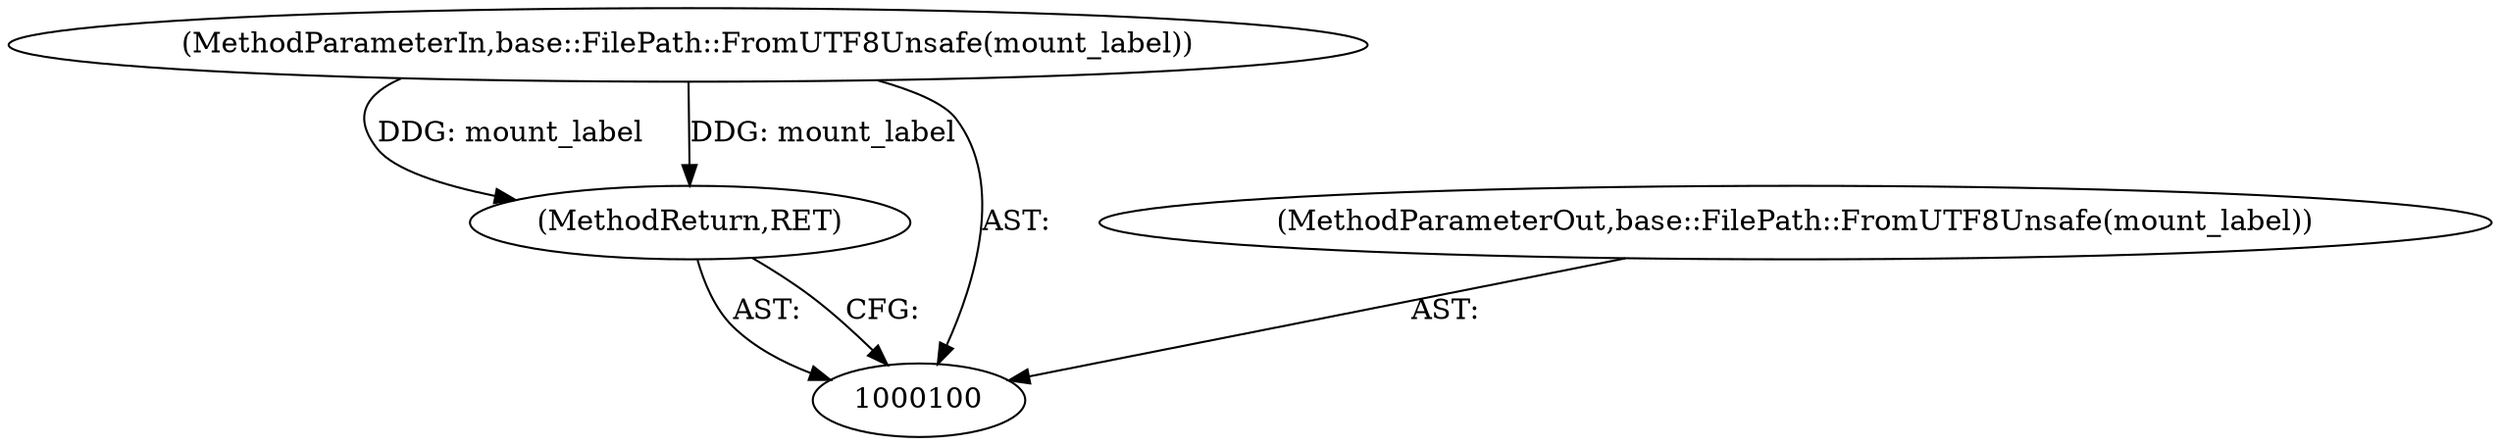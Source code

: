 digraph "0_Chrome_7e995b26a5a503adefc0ad40435f7e16a45434c2_1" {
"1000103" [label="(MethodReturn,RET)"];
"1000101" [label="(MethodParameterIn,base::FilePath::FromUTF8Unsafe(mount_label))"];
"1000127" [label="(MethodParameterOut,base::FilePath::FromUTF8Unsafe(mount_label))"];
"1000103" -> "1000100"  [label="AST: "];
"1000103" -> "1000100"  [label="CFG: "];
"1000101" -> "1000103"  [label="DDG: mount_label"];
"1000101" -> "1000100"  [label="AST: "];
"1000101" -> "1000103"  [label="DDG: mount_label"];
"1000127" -> "1000100"  [label="AST: "];
}

